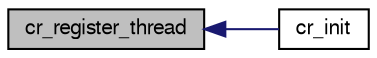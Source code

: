 digraph G
{
  edge [fontname="FreeSans",fontsize="10",labelfontname="FreeSans",labelfontsize="10"];
  node [fontname="FreeSans",fontsize="10",shape=record];
  rankdir=LR;
  Node1 [label="cr_register_thread",height=0.2,width=0.4,color="black", fillcolor="grey75", style="filled" fontcolor="black"];
  Node1 -> Node2 [dir=back,color="midnightblue",fontsize="10",style="solid",fontname="FreeSans"];
  Node2 [label="cr_init",height=0.2,width=0.4,color="black", fillcolor="white", style="filled",URL="$cr_8h.html#aca6b87323f9ce0bf21b3f06209a97989",tooltip="cr_lib&#39;s initialization function."];
}
